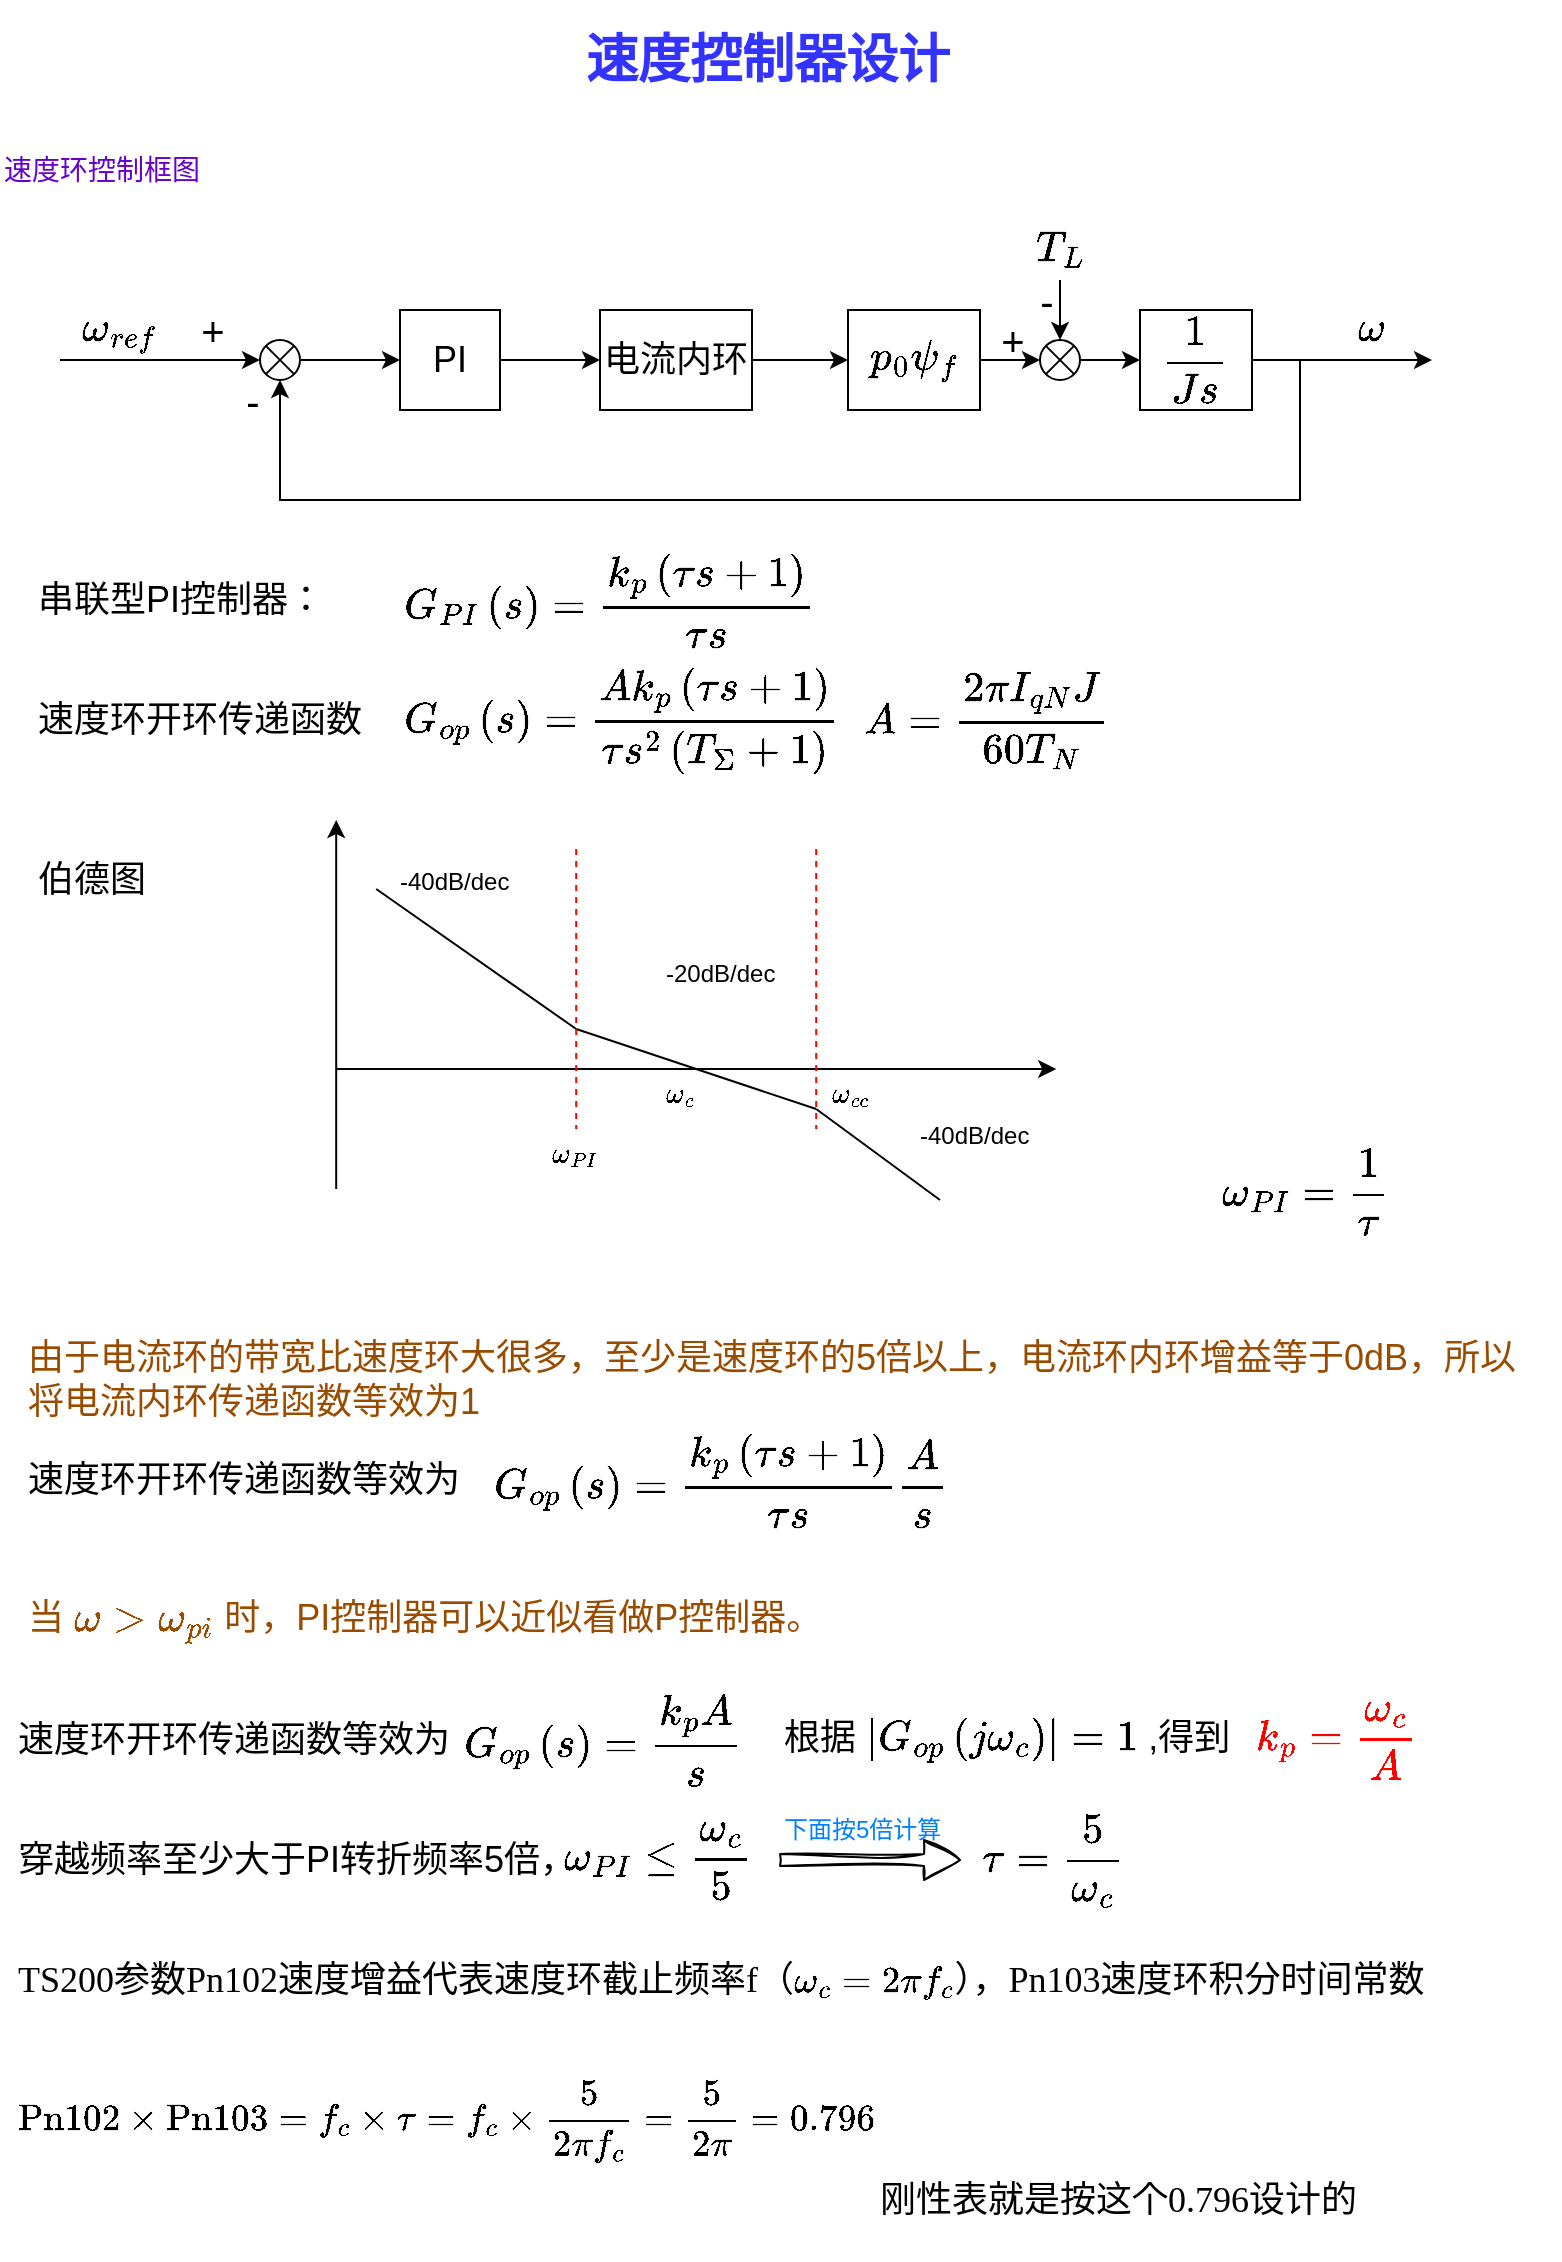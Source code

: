 <mxfile version="28.1.1">
  <diagram name="第 1 页" id="cft9EPeuipzjOZSwFPJA">
    <mxGraphModel dx="1039" dy="1817" grid="1" gridSize="10" guides="1" tooltips="1" connect="1" arrows="1" fold="1" page="1" pageScale="1" pageWidth="827" pageHeight="1169" math="1" shadow="0">
      <root>
        <mxCell id="0" />
        <mxCell id="1" parent="0" />
        <mxCell id="FaDLM4dTByP1YgyvcydG-1" value="速度控制器设计" style="text;html=1;align=center;verticalAlign=middle;whiteSpace=wrap;rounded=0;fontSize=26;fontFamily=Comic Sans MS;fontColor=#3333FF;fontStyle=1" vertex="1" parent="1">
          <mxGeometry x="274" y="-1140" width="280" height="60" as="geometry" />
        </mxCell>
        <mxCell id="FaDLM4dTByP1YgyvcydG-19" style="edgeStyle=orthogonalEdgeStyle;rounded=0;orthogonalLoop=1;jettySize=auto;html=1;exitX=1;exitY=0.5;exitDx=0;exitDy=0;entryX=0;entryY=0.5;entryDx=0;entryDy=0;" edge="1" parent="1" source="FaDLM4dTByP1YgyvcydG-2" target="FaDLM4dTByP1YgyvcydG-17">
          <mxGeometry relative="1" as="geometry" />
        </mxCell>
        <mxCell id="FaDLM4dTByP1YgyvcydG-2" value="PI" style="rounded=0;whiteSpace=wrap;html=1;fontSize=18;" vertex="1" parent="1">
          <mxGeometry x="230" y="-985" width="50" height="50" as="geometry" />
        </mxCell>
        <mxCell id="FaDLM4dTByP1YgyvcydG-26" style="edgeStyle=orthogonalEdgeStyle;rounded=0;orthogonalLoop=1;jettySize=auto;html=1;exitX=1;exitY=0.5;exitDx=0;exitDy=0;entryX=0;entryY=0.5;entryDx=0;entryDy=0;" edge="1" parent="1" source="FaDLM4dTByP1YgyvcydG-3" target="FaDLM4dTByP1YgyvcydG-23">
          <mxGeometry relative="1" as="geometry" />
        </mxCell>
        <mxCell id="FaDLM4dTByP1YgyvcydG-3" value="\[{p_0}{\psi _f}\]" style="rounded=0;whiteSpace=wrap;html=1;fontSize=18;" vertex="1" parent="1">
          <mxGeometry x="454" y="-985" width="66" height="50" as="geometry" />
        </mxCell>
        <mxCell id="FaDLM4dTByP1YgyvcydG-11" style="edgeStyle=orthogonalEdgeStyle;rounded=0;orthogonalLoop=1;jettySize=auto;html=1;exitX=1;exitY=0.5;exitDx=0;exitDy=0;entryX=1;entryY=1;entryDx=0;entryDy=0;" edge="1" parent="1" source="FaDLM4dTByP1YgyvcydG-4" target="FaDLM4dTByP1YgyvcydG-10">
          <mxGeometry relative="1" as="geometry">
            <mxPoint x="656" y="-965" as="sourcePoint" />
            <mxPoint x="746" y="-965" as="targetPoint" />
            <Array as="points">
              <mxPoint x="716" y="-960" />
              <mxPoint x="716" y="-960" />
            </Array>
          </mxGeometry>
        </mxCell>
        <mxCell id="FaDLM4dTByP1YgyvcydG-4" value="\[\frac{1}{{Js}}\]" style="rounded=0;whiteSpace=wrap;html=1;fontSize=18;" vertex="1" parent="1">
          <mxGeometry x="600" y="-985" width="56" height="50" as="geometry" />
        </mxCell>
        <mxCell id="FaDLM4dTByP1YgyvcydG-5" value="" style="group" vertex="1" connectable="0" parent="1">
          <mxGeometry x="160" y="-970" width="20" height="20" as="geometry" />
        </mxCell>
        <mxCell id="FaDLM4dTByP1YgyvcydG-6" value="" style="ellipse;whiteSpace=wrap;html=1;aspect=fixed;" vertex="1" parent="FaDLM4dTByP1YgyvcydG-5">
          <mxGeometry width="20" height="20" as="geometry" />
        </mxCell>
        <mxCell id="FaDLM4dTByP1YgyvcydG-7" value="" style="endArrow=none;html=1;rounded=0;entryX=1;entryY=1;entryDx=0;entryDy=0;exitX=0;exitY=0;exitDx=0;exitDy=0;" edge="1" parent="FaDLM4dTByP1YgyvcydG-5" source="FaDLM4dTByP1YgyvcydG-6" target="FaDLM4dTByP1YgyvcydG-6">
          <mxGeometry width="50" height="50" relative="1" as="geometry">
            <mxPoint x="-19.99" as="sourcePoint" />
            <mxPoint x="30.01" y="-50" as="targetPoint" />
          </mxGeometry>
        </mxCell>
        <mxCell id="FaDLM4dTByP1YgyvcydG-8" value="" style="endArrow=none;html=1;rounded=0;entryX=0;entryY=1;entryDx=0;entryDy=0;exitX=1;exitY=0;exitDx=0;exitDy=0;" edge="1" parent="FaDLM4dTByP1YgyvcydG-5" source="FaDLM4dTByP1YgyvcydG-6" target="FaDLM4dTByP1YgyvcydG-6">
          <mxGeometry width="50" height="50" relative="1" as="geometry">
            <mxPoint x="-10" y="-10" as="sourcePoint" />
            <mxPoint x="29.99" y="-10" as="targetPoint" />
          </mxGeometry>
        </mxCell>
        <mxCell id="FaDLM4dTByP1YgyvcydG-12" style="edgeStyle=orthogonalEdgeStyle;rounded=0;orthogonalLoop=1;jettySize=auto;html=1;exitX=0.5;exitY=1;exitDx=0;exitDy=0;entryX=0.5;entryY=1;entryDx=0;entryDy=0;" edge="1" parent="1" source="FaDLM4dTByP1YgyvcydG-10" target="FaDLM4dTByP1YgyvcydG-6">
          <mxGeometry relative="1" as="geometry">
            <Array as="points">
              <mxPoint x="680" y="-890" />
              <mxPoint x="170" y="-890" />
            </Array>
          </mxGeometry>
        </mxCell>
        <mxCell id="FaDLM4dTByP1YgyvcydG-10" value="\[\omega \]" style="text;html=1;align=center;verticalAlign=middle;whiteSpace=wrap;rounded=0;fontSize=18;" vertex="1" parent="1">
          <mxGeometry x="686" y="-990" width="60" height="30" as="geometry" />
        </mxCell>
        <mxCell id="FaDLM4dTByP1YgyvcydG-13" value="+" style="text;html=1;align=center;verticalAlign=middle;whiteSpace=wrap;rounded=0;fontSize=20;" vertex="1" parent="1">
          <mxGeometry x="120" y="-985" width="32.5" height="20" as="geometry" />
        </mxCell>
        <mxCell id="FaDLM4dTByP1YgyvcydG-14" value="-" style="text;html=1;align=center;verticalAlign=middle;whiteSpace=wrap;rounded=0;fontSize=20;" vertex="1" parent="1">
          <mxGeometry x="140" y="-950" width="32.5" height="20" as="geometry" />
        </mxCell>
        <mxCell id="FaDLM4dTByP1YgyvcydG-16" style="edgeStyle=orthogonalEdgeStyle;rounded=0;orthogonalLoop=1;jettySize=auto;html=1;exitX=0;exitY=1;exitDx=0;exitDy=0;entryX=0;entryY=0.5;entryDx=0;entryDy=0;" edge="1" parent="1" source="FaDLM4dTByP1YgyvcydG-15" target="FaDLM4dTByP1YgyvcydG-6">
          <mxGeometry relative="1" as="geometry">
            <Array as="points">
              <mxPoint x="100" y="-960" />
              <mxPoint x="100" y="-960" />
            </Array>
          </mxGeometry>
        </mxCell>
        <mxCell id="FaDLM4dTByP1YgyvcydG-15" value="\[\omega_{ref} \]" style="text;html=1;align=center;verticalAlign=middle;whiteSpace=wrap;rounded=0;fontSize=18;" vertex="1" parent="1">
          <mxGeometry x="60" y="-990" width="60" height="30" as="geometry" />
        </mxCell>
        <mxCell id="FaDLM4dTByP1YgyvcydG-20" style="edgeStyle=orthogonalEdgeStyle;rounded=0;orthogonalLoop=1;jettySize=auto;html=1;exitX=1;exitY=0.5;exitDx=0;exitDy=0;entryX=0;entryY=0.5;entryDx=0;entryDy=0;" edge="1" parent="1" source="FaDLM4dTByP1YgyvcydG-17" target="FaDLM4dTByP1YgyvcydG-3">
          <mxGeometry relative="1" as="geometry" />
        </mxCell>
        <mxCell id="FaDLM4dTByP1YgyvcydG-17" value="电流内环" style="rounded=0;whiteSpace=wrap;html=1;fontSize=18;" vertex="1" parent="1">
          <mxGeometry x="330" y="-985" width="76" height="50" as="geometry" />
        </mxCell>
        <mxCell id="FaDLM4dTByP1YgyvcydG-18" style="edgeStyle=orthogonalEdgeStyle;rounded=0;orthogonalLoop=1;jettySize=auto;html=1;exitX=1;exitY=0.5;exitDx=0;exitDy=0;entryX=0;entryY=0.5;entryDx=0;entryDy=0;" edge="1" parent="1" source="FaDLM4dTByP1YgyvcydG-6" target="FaDLM4dTByP1YgyvcydG-2">
          <mxGeometry relative="1" as="geometry" />
        </mxCell>
        <mxCell id="FaDLM4dTByP1YgyvcydG-22" value="" style="group" vertex="1" connectable="0" parent="1">
          <mxGeometry x="550" y="-970" width="20" height="20" as="geometry" />
        </mxCell>
        <mxCell id="FaDLM4dTByP1YgyvcydG-23" value="" style="ellipse;whiteSpace=wrap;html=1;aspect=fixed;" vertex="1" parent="FaDLM4dTByP1YgyvcydG-22">
          <mxGeometry width="20" height="20" as="geometry" />
        </mxCell>
        <mxCell id="FaDLM4dTByP1YgyvcydG-24" value="" style="endArrow=none;html=1;rounded=0;entryX=1;entryY=1;entryDx=0;entryDy=0;exitX=0;exitY=0;exitDx=0;exitDy=0;" edge="1" parent="FaDLM4dTByP1YgyvcydG-22" source="FaDLM4dTByP1YgyvcydG-23" target="FaDLM4dTByP1YgyvcydG-23">
          <mxGeometry width="50" height="50" relative="1" as="geometry">
            <mxPoint x="-19.99" as="sourcePoint" />
            <mxPoint x="30.01" y="-50" as="targetPoint" />
          </mxGeometry>
        </mxCell>
        <mxCell id="FaDLM4dTByP1YgyvcydG-25" value="" style="endArrow=none;html=1;rounded=0;entryX=0;entryY=1;entryDx=0;entryDy=0;exitX=1;exitY=0;exitDx=0;exitDy=0;" edge="1" parent="FaDLM4dTByP1YgyvcydG-22" source="FaDLM4dTByP1YgyvcydG-23" target="FaDLM4dTByP1YgyvcydG-23">
          <mxGeometry width="50" height="50" relative="1" as="geometry">
            <mxPoint x="-10" y="-10" as="sourcePoint" />
            <mxPoint x="29.99" y="-10" as="targetPoint" />
          </mxGeometry>
        </mxCell>
        <mxCell id="FaDLM4dTByP1YgyvcydG-27" style="edgeStyle=orthogonalEdgeStyle;rounded=0;orthogonalLoop=1;jettySize=auto;html=1;exitX=1;exitY=0.5;exitDx=0;exitDy=0;entryX=0;entryY=0.5;entryDx=0;entryDy=0;" edge="1" parent="1" source="FaDLM4dTByP1YgyvcydG-23" target="FaDLM4dTByP1YgyvcydG-4">
          <mxGeometry relative="1" as="geometry" />
        </mxCell>
        <mxCell id="FaDLM4dTByP1YgyvcydG-29" style="edgeStyle=orthogonalEdgeStyle;rounded=0;orthogonalLoop=1;jettySize=auto;html=1;exitX=0.5;exitY=1;exitDx=0;exitDy=0;entryX=0.5;entryY=0;entryDx=0;entryDy=0;" edge="1" parent="1" source="FaDLM4dTByP1YgyvcydG-28" target="FaDLM4dTByP1YgyvcydG-23">
          <mxGeometry relative="1" as="geometry" />
        </mxCell>
        <mxCell id="FaDLM4dTByP1YgyvcydG-28" value="\[T_{L} \]" style="text;html=1;align=center;verticalAlign=middle;whiteSpace=wrap;rounded=0;fontSize=18;" vertex="1" parent="1">
          <mxGeometry x="530" y="-1030" width="60" height="30" as="geometry" />
        </mxCell>
        <mxCell id="FaDLM4dTByP1YgyvcydG-30" value="+" style="text;html=1;align=center;verticalAlign=middle;whiteSpace=wrap;rounded=0;fontSize=20;" vertex="1" parent="1">
          <mxGeometry x="520" y="-980" width="32.5" height="20" as="geometry" />
        </mxCell>
        <mxCell id="FaDLM4dTByP1YgyvcydG-31" value="-" style="text;html=1;align=center;verticalAlign=middle;whiteSpace=wrap;rounded=0;fontSize=20;" vertex="1" parent="1">
          <mxGeometry x="537" y="-1000" width="32.5" height="20" as="geometry" />
        </mxCell>
        <mxCell id="FaDLM4dTByP1YgyvcydG-32" value="速度环控制框图" style="text;html=1;align=left;verticalAlign=middle;whiteSpace=wrap;rounded=0;fontColor=#6600CC;fontSize=14;" vertex="1" parent="1">
          <mxGeometry x="30" y="-1070" width="99.88" height="30" as="geometry" />
        </mxCell>
        <mxCell id="FaDLM4dTByP1YgyvcydG-33" value="\[{G_{PI}}\left( s \right) = \frac{{{k_p}\left( {\tau s + 1} \right)}}{{\tau s}}\]" style="text;html=1;align=left;verticalAlign=middle;whiteSpace=wrap;rounded=0;fontSize=18;" vertex="1" parent="1">
          <mxGeometry x="230.01" y="-870" width="230" height="60" as="geometry" />
        </mxCell>
        <mxCell id="FaDLM4dTByP1YgyvcydG-34" value="串联型PI控制器：" style="text;html=1;align=left;verticalAlign=middle;whiteSpace=wrap;rounded=0;fontSize=18;" vertex="1" parent="1">
          <mxGeometry x="46.89" y="-870" width="178.75" height="60" as="geometry" />
        </mxCell>
        <mxCell id="FaDLM4dTByP1YgyvcydG-35" value="速度环开环传递函数" style="text;html=1;align=left;verticalAlign=middle;whiteSpace=wrap;rounded=0;fontSize=18;" vertex="1" parent="1">
          <mxGeometry x="46.88" y="-810" width="178.75" height="60" as="geometry" />
        </mxCell>
        <mxCell id="FaDLM4dTByP1YgyvcydG-36" value="\[{G_{op}}\left( s \right) = \frac{{A{k_p}\left( {\tau s + 1} \right)}}{{\tau {s^2}\left( {{T_\Sigma } + 1} \right)}}\]" style="text;html=1;align=left;verticalAlign=middle;whiteSpace=wrap;rounded=0;fontSize=18;" vertex="1" parent="1">
          <mxGeometry x="230" y="-810" width="230" height="60" as="geometry" />
        </mxCell>
        <mxCell id="FaDLM4dTByP1YgyvcydG-37" value="\[A = \frac{{2\pi {I_{qN}}J}}{{60{T_N}}}\]" style="text;html=1;align=left;verticalAlign=middle;whiteSpace=wrap;rounded=0;fontSize=18;" vertex="1" parent="1">
          <mxGeometry x="460" y="-810" width="150" height="60" as="geometry" />
        </mxCell>
        <mxCell id="FaDLM4dTByP1YgyvcydG-38" value="由于电流环的带宽比速度环大很多，至少是速度环的5倍以上，电流环内环增益等于0dB，所以将电流内环传递函数等效为1" style="text;html=1;align=left;verticalAlign=middle;whiteSpace=wrap;rounded=0;fontSize=18;fontColor=#994C00;" vertex="1" parent="1">
          <mxGeometry x="42.16" y="-480" width="753.12" height="60" as="geometry" />
        </mxCell>
        <mxCell id="FaDLM4dTByP1YgyvcydG-39" value="速度环开环传递函数等效为" style="text;html=1;align=left;verticalAlign=middle;whiteSpace=wrap;rounded=0;fontSize=18;" vertex="1" parent="1">
          <mxGeometry x="42.16" y="-430" width="243.13" height="60" as="geometry" />
        </mxCell>
        <mxCell id="FaDLM4dTByP1YgyvcydG-40" value="\[{G_{op}}\left( s \right) = \frac{{{k_p}\left( {\tau s + 1} \right)}}{{\tau s}}\frac{A}{s}\]" style="text;html=1;align=left;verticalAlign=middle;whiteSpace=wrap;rounded=0;fontSize=18;" vertex="1" parent="1">
          <mxGeometry x="275.29" y="-430" width="230" height="60" as="geometry" />
        </mxCell>
        <mxCell id="FaDLM4dTByP1YgyvcydG-41" value="伯德图" style="text;html=1;align=left;verticalAlign=middle;whiteSpace=wrap;rounded=0;fontSize=18;" vertex="1" parent="1">
          <mxGeometry x="46.88" y="-730" width="93.12" height="60" as="geometry" />
        </mxCell>
        <mxCell id="FaDLM4dTByP1YgyvcydG-42" value="" style="endArrow=classic;html=1;rounded=0;" edge="1" parent="1">
          <mxGeometry width="50" height="50" relative="1" as="geometry">
            <mxPoint x="198.1" y="-605.5" as="sourcePoint" />
            <mxPoint x="558.1" y="-605.5" as="targetPoint" />
          </mxGeometry>
        </mxCell>
        <mxCell id="FaDLM4dTByP1YgyvcydG-43" value="" style="endArrow=classic;html=1;rounded=0;" edge="1" parent="1">
          <mxGeometry width="50" height="50" relative="1" as="geometry">
            <mxPoint x="198.1" y="-545.5" as="sourcePoint" />
            <mxPoint x="198.1" y="-730" as="targetPoint" />
          </mxGeometry>
        </mxCell>
        <mxCell id="FaDLM4dTByP1YgyvcydG-44" value="" style="endArrow=none;html=1;rounded=0;" edge="1" parent="1">
          <mxGeometry width="50" height="50" relative="1" as="geometry">
            <mxPoint x="218.1" y="-695.5" as="sourcePoint" />
            <mxPoint x="318.1" y="-625.5" as="targetPoint" />
          </mxGeometry>
        </mxCell>
        <mxCell id="FaDLM4dTByP1YgyvcydG-45" value="" style="endArrow=none;html=1;rounded=0;" edge="1" parent="1">
          <mxGeometry width="50" height="50" relative="1" as="geometry">
            <mxPoint x="318.1" y="-625.5" as="sourcePoint" />
            <mxPoint x="438.1" y="-585.5" as="targetPoint" />
          </mxGeometry>
        </mxCell>
        <mxCell id="FaDLM4dTByP1YgyvcydG-46" value="" style="endArrow=none;html=1;rounded=0;" edge="1" parent="1">
          <mxGeometry width="50" height="50" relative="1" as="geometry">
            <mxPoint x="438.1" y="-585.5" as="sourcePoint" />
            <mxPoint x="500" y="-540" as="targetPoint" />
          </mxGeometry>
        </mxCell>
        <mxCell id="FaDLM4dTByP1YgyvcydG-47" value="-40dB/dec" style="text;html=1;align=left;verticalAlign=middle;whiteSpace=wrap;rounded=0;fontSize=12;" vertex="1" parent="1">
          <mxGeometry x="488.13" y="-584" width="64.37" height="24" as="geometry" />
        </mxCell>
        <mxCell id="FaDLM4dTByP1YgyvcydG-48" value="-40dB/dec" style="text;html=1;align=left;verticalAlign=middle;whiteSpace=wrap;rounded=0;fontSize=12;" vertex="1" parent="1">
          <mxGeometry x="228.1" y="-711.5" width="64.37" height="24" as="geometry" />
        </mxCell>
        <mxCell id="FaDLM4dTByP1YgyvcydG-49" value="-20dB/dec" style="text;html=1;align=left;verticalAlign=middle;whiteSpace=wrap;rounded=0;fontSize=12;" vertex="1" parent="1">
          <mxGeometry x="360.92" y="-665.5" width="64.37" height="24" as="geometry" />
        </mxCell>
        <mxCell id="FaDLM4dTByP1YgyvcydG-50" value="\[{\omega _{PI}}\]" style="text;html=1;align=left;verticalAlign=middle;whiteSpace=wrap;rounded=0;fontSize=12;" vertex="1" parent="1">
          <mxGeometry x="303.73" y="-575.5" width="24.37" height="24" as="geometry" />
        </mxCell>
        <mxCell id="FaDLM4dTByP1YgyvcydG-52" value="" style="endArrow=none;html=1;rounded=0;dashed=1;strokeColor=#FF0000;" edge="1" parent="1">
          <mxGeometry width="50" height="50" relative="1" as="geometry">
            <mxPoint x="318.1" y="-715.5" as="sourcePoint" />
            <mxPoint x="318.1" y="-575.5" as="targetPoint" />
          </mxGeometry>
        </mxCell>
        <mxCell id="FaDLM4dTByP1YgyvcydG-53" value="" style="endArrow=none;html=1;rounded=0;dashed=1;strokeColor=#FF0000;" edge="1" parent="1">
          <mxGeometry width="50" height="50" relative="1" as="geometry">
            <mxPoint x="438.1" y="-715.5" as="sourcePoint" />
            <mxPoint x="438.1" y="-575.5" as="targetPoint" />
          </mxGeometry>
        </mxCell>
        <mxCell id="FaDLM4dTByP1YgyvcydG-54" value="\[{\omega _{c}}\]" style="text;html=1;align=left;verticalAlign=middle;whiteSpace=wrap;rounded=0;fontSize=12;" vertex="1" parent="1">
          <mxGeometry x="360.92" y="-605.5" width="24.37" height="24" as="geometry" />
        </mxCell>
        <mxCell id="FaDLM4dTByP1YgyvcydG-55" value="\[{\omega _{cc}}\]" style="text;html=1;align=left;verticalAlign=middle;whiteSpace=wrap;rounded=0;fontSize=12;" vertex="1" parent="1">
          <mxGeometry x="443.73" y="-605.5" width="24.37" height="24" as="geometry" />
        </mxCell>
        <mxCell id="FaDLM4dTByP1YgyvcydG-56" value="当 \(\omega &amp;gt;&amp;nbsp; \omega_{pi}\) 时，PI控制器可以近似看做P控制器。" style="text;html=1;align=left;verticalAlign=middle;whiteSpace=wrap;rounded=0;fontSize=18;fontColor=#994C00;" vertex="1" parent="1">
          <mxGeometry x="42.16" y="-360" width="753.12" height="60" as="geometry" />
        </mxCell>
        <mxCell id="FaDLM4dTByP1YgyvcydG-57" value="速度环开环传递函数等效为" style="text;html=1;align=left;verticalAlign=middle;whiteSpace=wrap;rounded=0;fontSize=18;" vertex="1" parent="1">
          <mxGeometry x="36.87" y="-300" width="243.13" height="60" as="geometry" />
        </mxCell>
        <mxCell id="FaDLM4dTByP1YgyvcydG-58" value="\[{G_{op}}\left( s \right) = \frac{{{k_p}A}}{s}\]" style="text;html=1;align=left;verticalAlign=middle;whiteSpace=wrap;rounded=0;fontSize=18;" vertex="1" parent="1">
          <mxGeometry x="260" y="-300" width="159.99" height="60" as="geometry" />
        </mxCell>
        <mxCell id="FaDLM4dTByP1YgyvcydG-59" value="根据&amp;nbsp;\(\left| {{G_{op}}\left( {j{\omega _c}} \right)} \right| = 1\) ,得到" style="text;html=1;align=left;verticalAlign=middle;whiteSpace=wrap;rounded=0;fontSize=18;" vertex="1" parent="1">
          <mxGeometry x="419.99" y="-300" width="240.01" height="60" as="geometry" />
        </mxCell>
        <mxCell id="FaDLM4dTByP1YgyvcydG-61" value="\[{k_p} = \frac{{{\omega _c}}}{A}\]" style="text;html=1;align=left;verticalAlign=middle;whiteSpace=wrap;rounded=0;fontSize=18;fontColor=#FF0000;" vertex="1" parent="1">
          <mxGeometry x="656" y="-300" width="93" height="60" as="geometry" />
        </mxCell>
        <mxCell id="FaDLM4dTByP1YgyvcydG-62" value="穿越频率至少大于PI转折频率5倍，" style="text;html=1;align=left;verticalAlign=middle;whiteSpace=wrap;rounded=0;fontSize=18;" vertex="1" parent="1">
          <mxGeometry x="36.87" y="-240" width="293.13" height="60" as="geometry" />
        </mxCell>
        <mxCell id="FaDLM4dTByP1YgyvcydG-63" value="\[{\omega _{PI}} \le \frac{{{\omega _c}}}{5}\]" style="text;html=1;align=left;verticalAlign=middle;whiteSpace=wrap;rounded=0;fontSize=18;" vertex="1" parent="1">
          <mxGeometry x="310.01" y="-240" width="119.99" height="60" as="geometry" />
        </mxCell>
        <mxCell id="FaDLM4dTByP1YgyvcydG-65" value="\[{\omega _{PI}} = \frac{1}{\tau }\]" style="text;html=1;align=left;verticalAlign=middle;whiteSpace=wrap;rounded=0;fontSize=18;" vertex="1" parent="1">
          <mxGeometry x="639" y="-575.5" width="110" height="60" as="geometry" />
        </mxCell>
        <mxCell id="FaDLM4dTByP1YgyvcydG-67" value="" style="shape=singleArrow;whiteSpace=wrap;html=1;sketch=1;curveFitting=1;jiggle=2;fontFamily=Comic Sans MS;" vertex="1" parent="1">
          <mxGeometry x="420.01" y="-220" width="89.99" height="20" as="geometry" />
        </mxCell>
        <mxCell id="FaDLM4dTByP1YgyvcydG-68" value="\[\tau  = \frac{5}{{{\omega _c}}}\]" style="text;html=1;align=left;verticalAlign=middle;whiteSpace=wrap;rounded=0;fontSize=18;" vertex="1" parent="1">
          <mxGeometry x="519.01" y="-240" width="119.99" height="60" as="geometry" />
        </mxCell>
        <mxCell id="FaDLM4dTByP1YgyvcydG-69" value="TS200参数Pn102速度增益代表速度环截止频率f（&lt;span&gt;\({\omega _c} = 2\pi {f_c}\)&lt;/span&gt;），Pn103速度环积分时间常数" style="text;html=1;align=left;verticalAlign=middle;whiteSpace=wrap;rounded=0;fontSize=18;fontFamily=Comic Sans MS;" vertex="1" parent="1">
          <mxGeometry x="36.87" y="-180" width="773.13" height="60" as="geometry" />
        </mxCell>
        <mxCell id="FaDLM4dTByP1YgyvcydG-71" value="下面按5倍计算" style="text;html=1;align=left;verticalAlign=middle;whiteSpace=wrap;rounded=0;fontSize=12;fontColor=#007FFF;" vertex="1" parent="1">
          <mxGeometry x="420.01" y="-240" width="104" height="30" as="geometry" />
        </mxCell>
        <mxCell id="FaDLM4dTByP1YgyvcydG-72" value="\[{\rm{Pn}}102 \times {\rm{Pn}}103 = {f_c} \times \tau  = {f_c} \times \frac{5}{{2\pi {f_c}}} = \frac{5}{{2\pi }} = 0.796\]" style="text;html=1;align=left;verticalAlign=middle;whiteSpace=wrap;rounded=0;fontSize=18;fontFamily=Comic Sans MS;" vertex="1" parent="1">
          <mxGeometry x="36.87" y="-110" width="553.13" height="60" as="geometry" />
        </mxCell>
        <mxCell id="FaDLM4dTByP1YgyvcydG-73" value="刚性表就是按这个0.796设计的" style="text;html=1;align=left;verticalAlign=middle;whiteSpace=wrap;rounded=0;fontSize=18;fontFamily=Comic Sans MS;" vertex="1" parent="1">
          <mxGeometry x="468.1" y="-70" width="294.55" height="60" as="geometry" />
        </mxCell>
      </root>
    </mxGraphModel>
  </diagram>
</mxfile>
